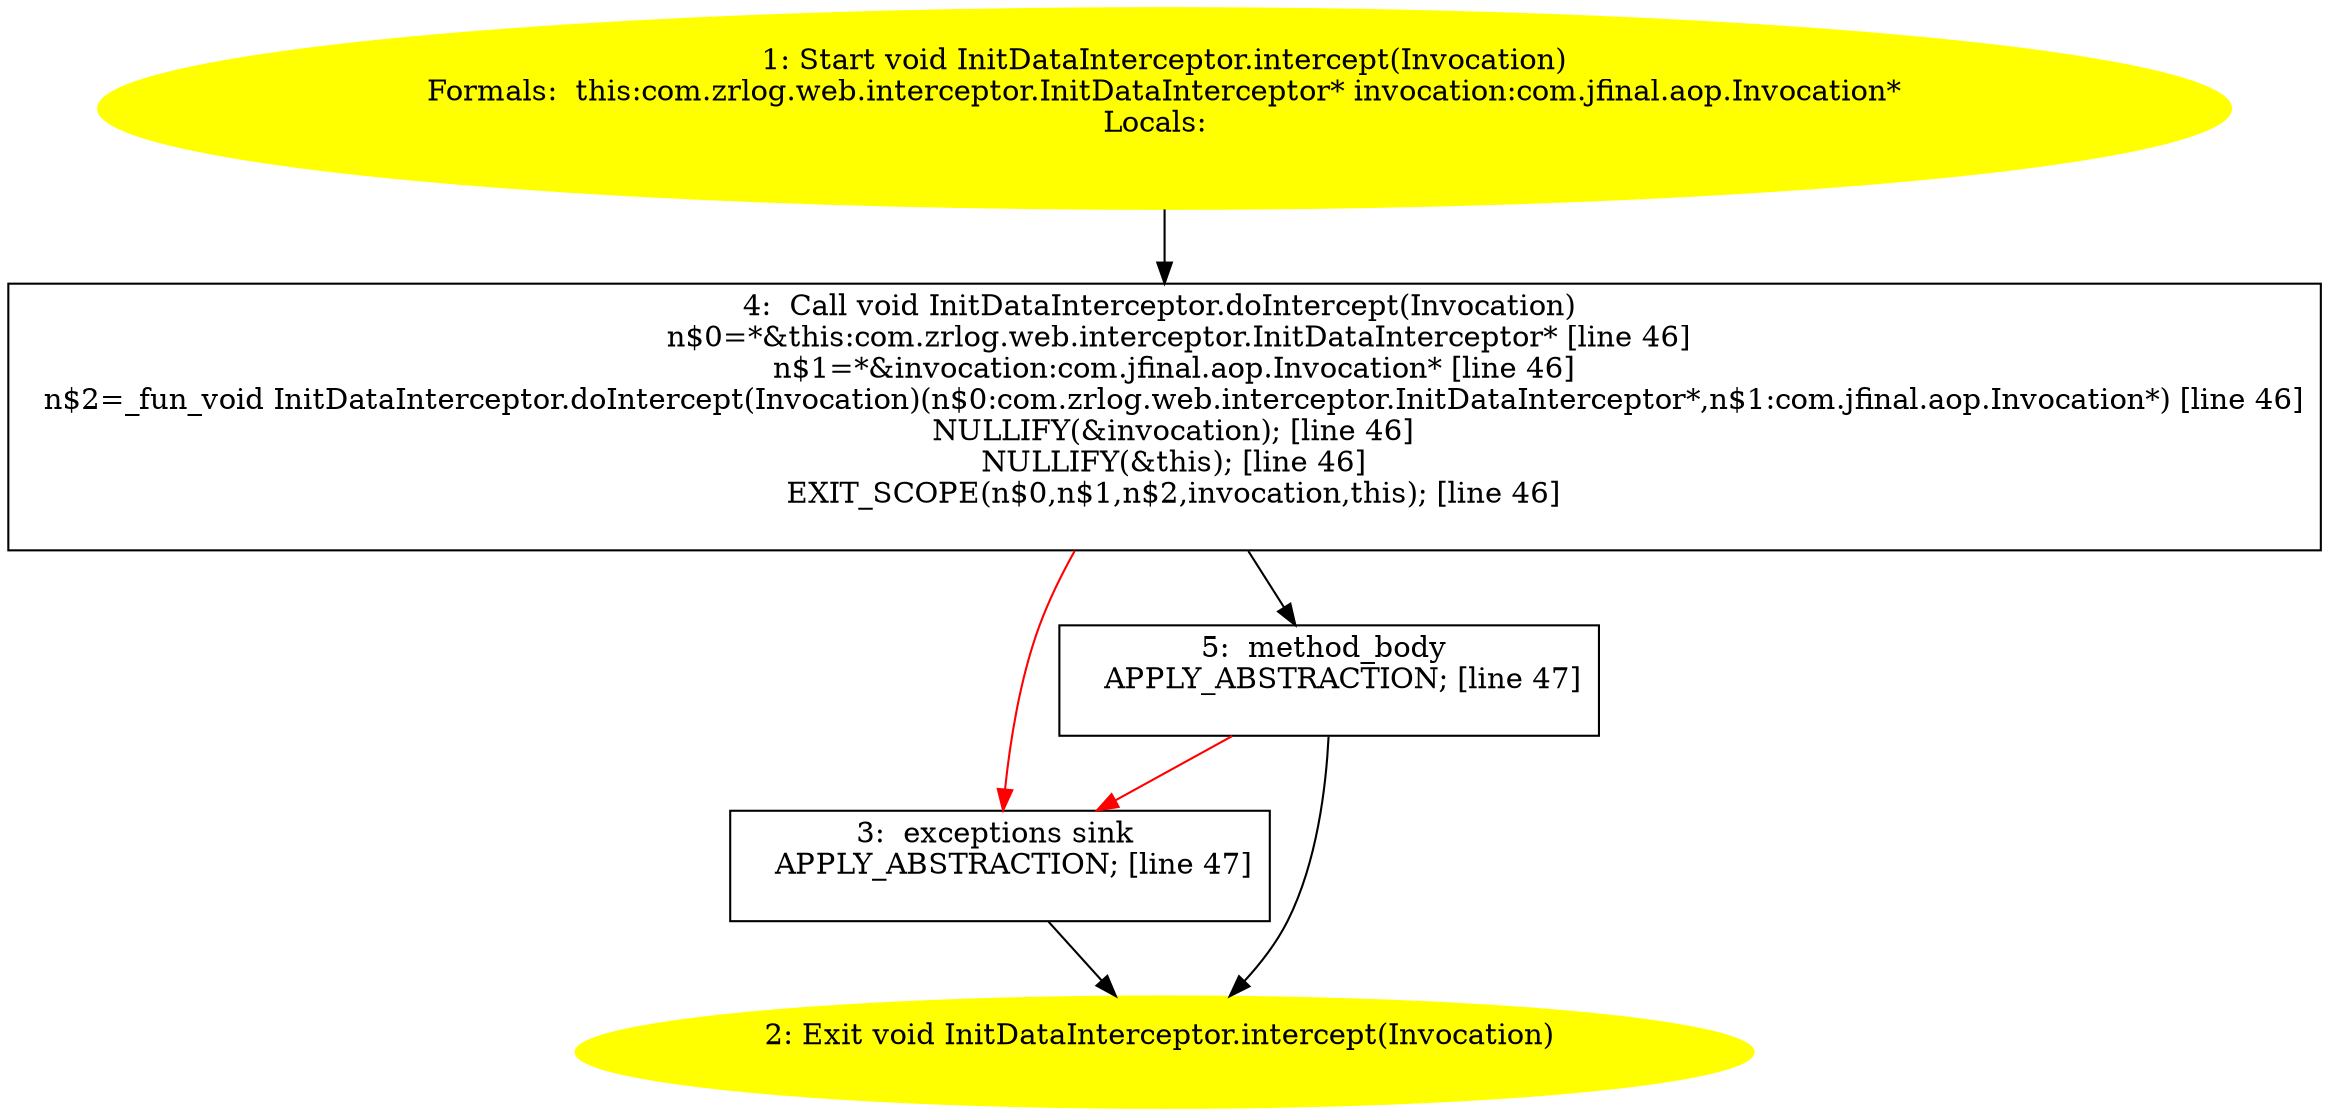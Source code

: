/* @generated */
digraph cfg {
"com.zrlog.web.interceptor.InitDataInterceptor.intercept(com.jfinal.aop.Invocation):void.a2916e9742ce7554c204d04a34910a87_1" [label="1: Start void InitDataInterceptor.intercept(Invocation)\nFormals:  this:com.zrlog.web.interceptor.InitDataInterceptor* invocation:com.jfinal.aop.Invocation*\nLocals:  \n  " color=yellow style=filled]
	

	 "com.zrlog.web.interceptor.InitDataInterceptor.intercept(com.jfinal.aop.Invocation):void.a2916e9742ce7554c204d04a34910a87_1" -> "com.zrlog.web.interceptor.InitDataInterceptor.intercept(com.jfinal.aop.Invocation):void.a2916e9742ce7554c204d04a34910a87_4" ;
"com.zrlog.web.interceptor.InitDataInterceptor.intercept(com.jfinal.aop.Invocation):void.a2916e9742ce7554c204d04a34910a87_2" [label="2: Exit void InitDataInterceptor.intercept(Invocation) \n  " color=yellow style=filled]
	

"com.zrlog.web.interceptor.InitDataInterceptor.intercept(com.jfinal.aop.Invocation):void.a2916e9742ce7554c204d04a34910a87_3" [label="3:  exceptions sink \n   APPLY_ABSTRACTION; [line 47]\n " shape="box"]
	

	 "com.zrlog.web.interceptor.InitDataInterceptor.intercept(com.jfinal.aop.Invocation):void.a2916e9742ce7554c204d04a34910a87_3" -> "com.zrlog.web.interceptor.InitDataInterceptor.intercept(com.jfinal.aop.Invocation):void.a2916e9742ce7554c204d04a34910a87_2" ;
"com.zrlog.web.interceptor.InitDataInterceptor.intercept(com.jfinal.aop.Invocation):void.a2916e9742ce7554c204d04a34910a87_4" [label="4:  Call void InitDataInterceptor.doIntercept(Invocation) \n   n$0=*&this:com.zrlog.web.interceptor.InitDataInterceptor* [line 46]\n  n$1=*&invocation:com.jfinal.aop.Invocation* [line 46]\n  n$2=_fun_void InitDataInterceptor.doIntercept(Invocation)(n$0:com.zrlog.web.interceptor.InitDataInterceptor*,n$1:com.jfinal.aop.Invocation*) [line 46]\n  NULLIFY(&invocation); [line 46]\n  NULLIFY(&this); [line 46]\n  EXIT_SCOPE(n$0,n$1,n$2,invocation,this); [line 46]\n " shape="box"]
	

	 "com.zrlog.web.interceptor.InitDataInterceptor.intercept(com.jfinal.aop.Invocation):void.a2916e9742ce7554c204d04a34910a87_4" -> "com.zrlog.web.interceptor.InitDataInterceptor.intercept(com.jfinal.aop.Invocation):void.a2916e9742ce7554c204d04a34910a87_5" ;
	 "com.zrlog.web.interceptor.InitDataInterceptor.intercept(com.jfinal.aop.Invocation):void.a2916e9742ce7554c204d04a34910a87_4" -> "com.zrlog.web.interceptor.InitDataInterceptor.intercept(com.jfinal.aop.Invocation):void.a2916e9742ce7554c204d04a34910a87_3" [color="red" ];
"com.zrlog.web.interceptor.InitDataInterceptor.intercept(com.jfinal.aop.Invocation):void.a2916e9742ce7554c204d04a34910a87_5" [label="5:  method_body \n   APPLY_ABSTRACTION; [line 47]\n " shape="box"]
	

	 "com.zrlog.web.interceptor.InitDataInterceptor.intercept(com.jfinal.aop.Invocation):void.a2916e9742ce7554c204d04a34910a87_5" -> "com.zrlog.web.interceptor.InitDataInterceptor.intercept(com.jfinal.aop.Invocation):void.a2916e9742ce7554c204d04a34910a87_2" ;
	 "com.zrlog.web.interceptor.InitDataInterceptor.intercept(com.jfinal.aop.Invocation):void.a2916e9742ce7554c204d04a34910a87_5" -> "com.zrlog.web.interceptor.InitDataInterceptor.intercept(com.jfinal.aop.Invocation):void.a2916e9742ce7554c204d04a34910a87_3" [color="red" ];
}
